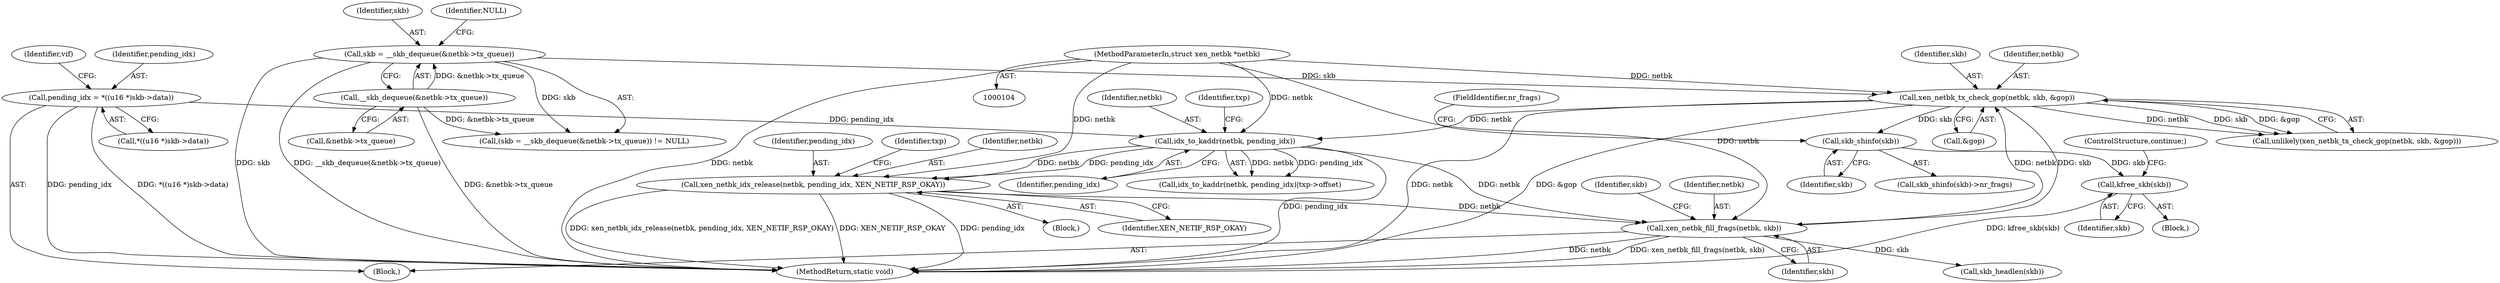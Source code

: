 digraph "0_linux_7d5145d8eb2b9791533ffe4dc003b129b9696c48_2@pointer" {
"1000171" [label="(Call,skb_shinfo(skb))"];
"1000158" [label="(Call,xen_netbk_tx_check_gop(netbk, skb, &gop))"];
"1000243" [label="(Call,xen_netbk_fill_frags(netbk, skb))"];
"1000216" [label="(Call,xen_netbk_idx_release(netbk, pending_idx, XEN_NETIF_RSP_OKAY))"];
"1000190" [label="(Call,idx_to_kaddr(netbk, pending_idx))"];
"1000105" [label="(MethodParameterIn,struct xen_netbk *netbk)"];
"1000129" [label="(Call,pending_idx = *((u16 *)skb->data))"];
"1000116" [label="(Call,skb = __skb_dequeue(&netbk->tx_queue))"];
"1000118" [label="(Call,__skb_dequeue(&netbk->tx_queue))"];
"1000175" [label="(Call,kfree_skb(skb))"];
"1000175" [label="(Call,kfree_skb(skb))"];
"1000250" [label="(Identifier,skb)"];
"1000243" [label="(Call,xen_netbk_fill_frags(netbk, skb))"];
"1000321" [label="(MethodReturn,static void)"];
"1000191" [label="(Identifier,netbk)"];
"1000177" [label="(ControlStructure,continue;)"];
"1000223" [label="(Identifier,txp)"];
"1000194" [label="(Identifier,txp)"];
"1000130" [label="(Identifier,pending_idx)"];
"1000215" [label="(Block,)"];
"1000249" [label="(Call,skb_headlen(skb))"];
"1000157" [label="(Call,unlikely(xen_netbk_tx_check_gop(netbk, skb, &gop)))"];
"1000117" [label="(Identifier,skb)"];
"1000171" [label="(Call,skb_shinfo(skb))"];
"1000189" [label="(Call,idx_to_kaddr(netbk, pending_idx)|txp->offset)"];
"1000190" [label="(Call,idx_to_kaddr(netbk, pending_idx))"];
"1000161" [label="(Call,&gop)"];
"1000219" [label="(Identifier,XEN_NETIF_RSP_OKAY)"];
"1000119" [label="(Call,&netbk->tx_queue)"];
"1000118" [label="(Call,__skb_dequeue(&netbk->tx_queue))"];
"1000138" [label="(Identifier,vif)"];
"1000216" [label="(Call,xen_netbk_idx_release(netbk, pending_idx, XEN_NETIF_RSP_OKAY))"];
"1000160" [label="(Identifier,skb)"];
"1000124" [label="(Block,)"];
"1000245" [label="(Identifier,skb)"];
"1000217" [label="(Identifier,netbk)"];
"1000129" [label="(Call,pending_idx = *((u16 *)skb->data))"];
"1000131" [label="(Call,*((u16 *)skb->data))"];
"1000159" [label="(Identifier,netbk)"];
"1000163" [label="(Block,)"];
"1000116" [label="(Call,skb = __skb_dequeue(&netbk->tx_queue))"];
"1000244" [label="(Identifier,netbk)"];
"1000115" [label="(Call,(skb = __skb_dequeue(&netbk->tx_queue)) != NULL)"];
"1000176" [label="(Identifier,skb)"];
"1000192" [label="(Identifier,pending_idx)"];
"1000170" [label="(Call,skb_shinfo(skb)->nr_frags)"];
"1000173" [label="(FieldIdentifier,nr_frags)"];
"1000218" [label="(Identifier,pending_idx)"];
"1000105" [label="(MethodParameterIn,struct xen_netbk *netbk)"];
"1000172" [label="(Identifier,skb)"];
"1000158" [label="(Call,xen_netbk_tx_check_gop(netbk, skb, &gop))"];
"1000123" [label="(Identifier,NULL)"];
"1000171" -> "1000170"  [label="AST: "];
"1000171" -> "1000172"  [label="CFG: "];
"1000172" -> "1000171"  [label="AST: "];
"1000173" -> "1000171"  [label="CFG: "];
"1000158" -> "1000171"  [label="DDG: skb"];
"1000171" -> "1000175"  [label="DDG: skb"];
"1000158" -> "1000157"  [label="AST: "];
"1000158" -> "1000161"  [label="CFG: "];
"1000159" -> "1000158"  [label="AST: "];
"1000160" -> "1000158"  [label="AST: "];
"1000161" -> "1000158"  [label="AST: "];
"1000157" -> "1000158"  [label="CFG: "];
"1000158" -> "1000321"  [label="DDG: netbk"];
"1000158" -> "1000321"  [label="DDG: &gop"];
"1000158" -> "1000157"  [label="DDG: netbk"];
"1000158" -> "1000157"  [label="DDG: skb"];
"1000158" -> "1000157"  [label="DDG: &gop"];
"1000243" -> "1000158"  [label="DDG: netbk"];
"1000105" -> "1000158"  [label="DDG: netbk"];
"1000116" -> "1000158"  [label="DDG: skb"];
"1000158" -> "1000190"  [label="DDG: netbk"];
"1000158" -> "1000243"  [label="DDG: skb"];
"1000243" -> "1000124"  [label="AST: "];
"1000243" -> "1000245"  [label="CFG: "];
"1000244" -> "1000243"  [label="AST: "];
"1000245" -> "1000243"  [label="AST: "];
"1000250" -> "1000243"  [label="CFG: "];
"1000243" -> "1000321"  [label="DDG: netbk"];
"1000243" -> "1000321"  [label="DDG: xen_netbk_fill_frags(netbk, skb)"];
"1000216" -> "1000243"  [label="DDG: netbk"];
"1000190" -> "1000243"  [label="DDG: netbk"];
"1000105" -> "1000243"  [label="DDG: netbk"];
"1000243" -> "1000249"  [label="DDG: skb"];
"1000216" -> "1000215"  [label="AST: "];
"1000216" -> "1000219"  [label="CFG: "];
"1000217" -> "1000216"  [label="AST: "];
"1000218" -> "1000216"  [label="AST: "];
"1000219" -> "1000216"  [label="AST: "];
"1000223" -> "1000216"  [label="CFG: "];
"1000216" -> "1000321"  [label="DDG: xen_netbk_idx_release(netbk, pending_idx, XEN_NETIF_RSP_OKAY)"];
"1000216" -> "1000321"  [label="DDG: XEN_NETIF_RSP_OKAY"];
"1000216" -> "1000321"  [label="DDG: pending_idx"];
"1000190" -> "1000216"  [label="DDG: netbk"];
"1000190" -> "1000216"  [label="DDG: pending_idx"];
"1000105" -> "1000216"  [label="DDG: netbk"];
"1000190" -> "1000189"  [label="AST: "];
"1000190" -> "1000192"  [label="CFG: "];
"1000191" -> "1000190"  [label="AST: "];
"1000192" -> "1000190"  [label="AST: "];
"1000194" -> "1000190"  [label="CFG: "];
"1000190" -> "1000321"  [label="DDG: pending_idx"];
"1000190" -> "1000189"  [label="DDG: netbk"];
"1000190" -> "1000189"  [label="DDG: pending_idx"];
"1000105" -> "1000190"  [label="DDG: netbk"];
"1000129" -> "1000190"  [label="DDG: pending_idx"];
"1000105" -> "1000104"  [label="AST: "];
"1000105" -> "1000321"  [label="DDG: netbk"];
"1000129" -> "1000124"  [label="AST: "];
"1000129" -> "1000131"  [label="CFG: "];
"1000130" -> "1000129"  [label="AST: "];
"1000131" -> "1000129"  [label="AST: "];
"1000138" -> "1000129"  [label="CFG: "];
"1000129" -> "1000321"  [label="DDG: pending_idx"];
"1000129" -> "1000321"  [label="DDG: *((u16 *)skb->data)"];
"1000116" -> "1000115"  [label="AST: "];
"1000116" -> "1000118"  [label="CFG: "];
"1000117" -> "1000116"  [label="AST: "];
"1000118" -> "1000116"  [label="AST: "];
"1000123" -> "1000116"  [label="CFG: "];
"1000116" -> "1000321"  [label="DDG: skb"];
"1000116" -> "1000321"  [label="DDG: __skb_dequeue(&netbk->tx_queue)"];
"1000116" -> "1000115"  [label="DDG: skb"];
"1000118" -> "1000116"  [label="DDG: &netbk->tx_queue"];
"1000118" -> "1000119"  [label="CFG: "];
"1000119" -> "1000118"  [label="AST: "];
"1000118" -> "1000321"  [label="DDG: &netbk->tx_queue"];
"1000118" -> "1000115"  [label="DDG: &netbk->tx_queue"];
"1000175" -> "1000163"  [label="AST: "];
"1000175" -> "1000176"  [label="CFG: "];
"1000176" -> "1000175"  [label="AST: "];
"1000177" -> "1000175"  [label="CFG: "];
"1000175" -> "1000321"  [label="DDG: kfree_skb(skb)"];
}
